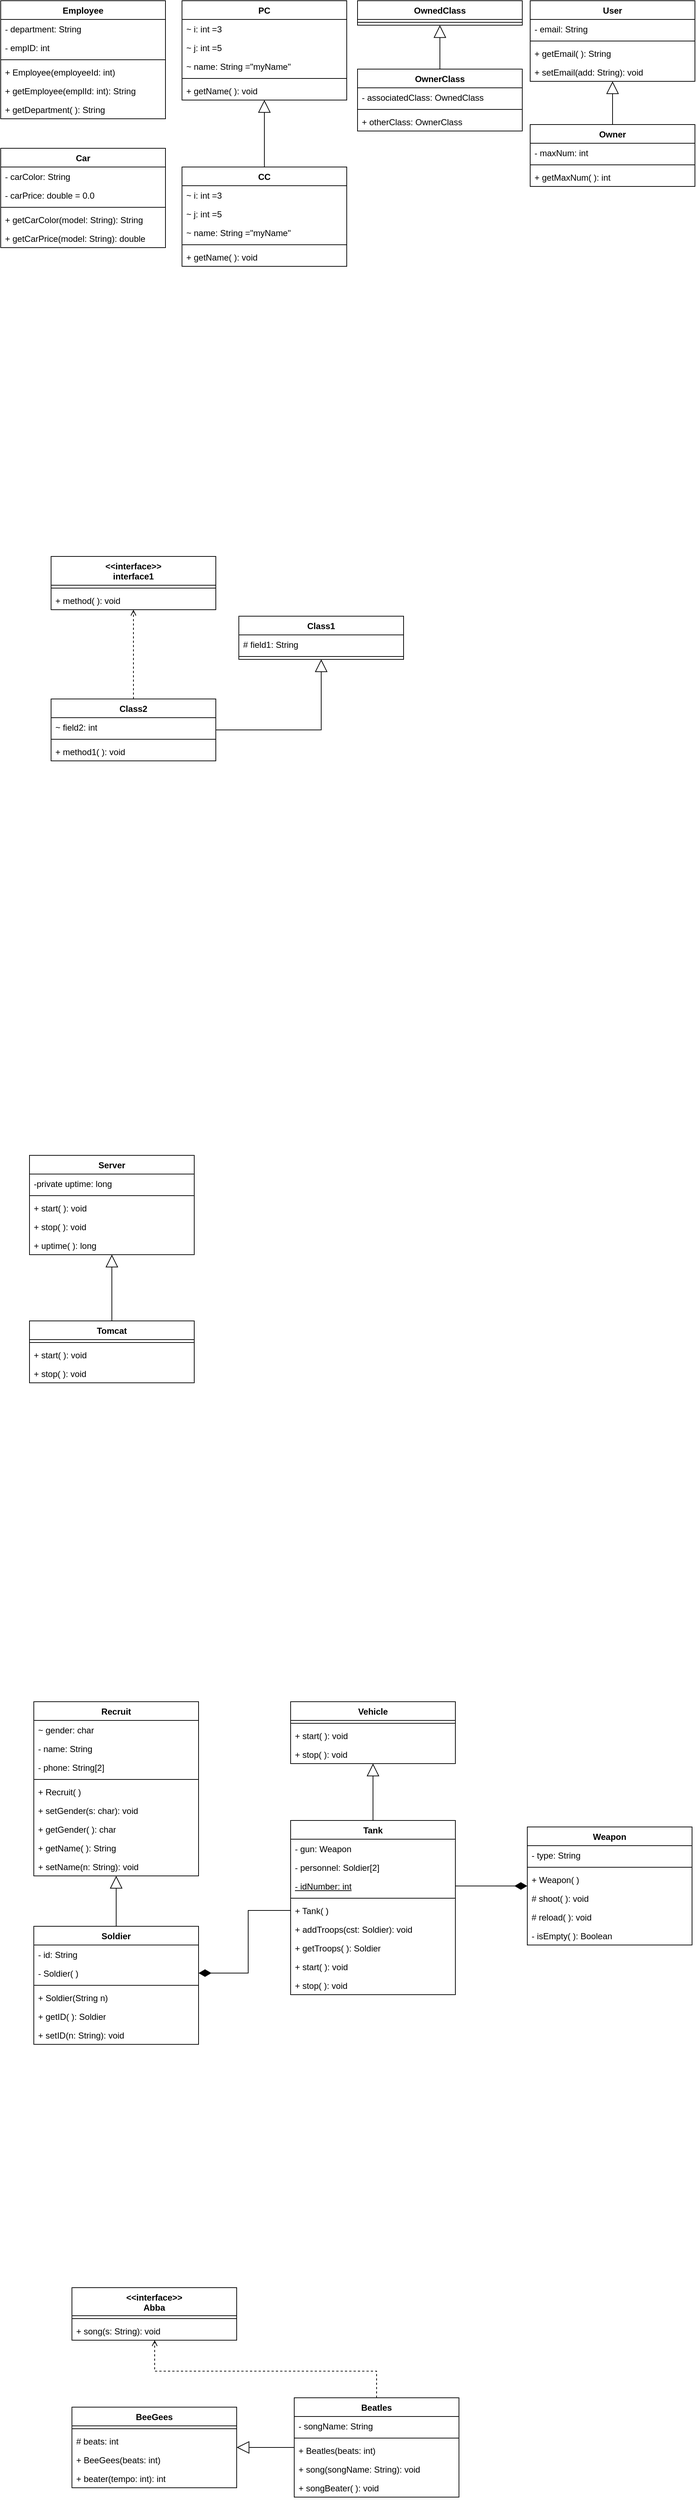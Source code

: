 <mxfile version="26.0.6">
  <diagram name="Page-1" id="Vqd0jZAL3CCid9w5uyrD">
    <mxGraphModel dx="1502" dy="557" grid="0" gridSize="10" guides="1" tooltips="1" connect="1" arrows="1" fold="1" page="1" pageScale="1" pageWidth="1169" pageHeight="827" math="0" shadow="0">
      <root>
        <mxCell id="0" />
        <mxCell id="1" parent="0" />
        <mxCell id="2Bdbf0oeXUwK7qes-A6N-1" value="Employee" style="swimlane;fontStyle=1;align=center;verticalAlign=top;childLayout=stackLayout;horizontal=1;startSize=26;horizontalStack=0;resizeParent=1;resizeParentMax=0;resizeLast=0;collapsible=1;marginBottom=0;whiteSpace=wrap;html=1;" vertex="1" parent="1">
          <mxGeometry x="34" y="172" width="229" height="164" as="geometry" />
        </mxCell>
        <mxCell id="2Bdbf0oeXUwK7qes-A6N-2" value="- department: String" style="text;strokeColor=none;fillColor=none;align=left;verticalAlign=top;spacingLeft=4;spacingRight=4;overflow=hidden;rotatable=0;points=[[0,0.5],[1,0.5]];portConstraint=eastwest;whiteSpace=wrap;html=1;" vertex="1" parent="2Bdbf0oeXUwK7qes-A6N-1">
          <mxGeometry y="26" width="229" height="26" as="geometry" />
        </mxCell>
        <mxCell id="2Bdbf0oeXUwK7qes-A6N-5" value="- empID: int" style="text;strokeColor=none;fillColor=none;align=left;verticalAlign=top;spacingLeft=4;spacingRight=4;overflow=hidden;rotatable=0;points=[[0,0.5],[1,0.5]];portConstraint=eastwest;whiteSpace=wrap;html=1;" vertex="1" parent="2Bdbf0oeXUwK7qes-A6N-1">
          <mxGeometry y="52" width="229" height="26" as="geometry" />
        </mxCell>
        <mxCell id="2Bdbf0oeXUwK7qes-A6N-3" value="" style="line;strokeWidth=1;fillColor=none;align=left;verticalAlign=middle;spacingTop=-1;spacingLeft=3;spacingRight=3;rotatable=0;labelPosition=right;points=[];portConstraint=eastwest;strokeColor=inherit;" vertex="1" parent="2Bdbf0oeXUwK7qes-A6N-1">
          <mxGeometry y="78" width="229" height="8" as="geometry" />
        </mxCell>
        <mxCell id="2Bdbf0oeXUwK7qes-A6N-4" value="+ Employee(employeeId: int)" style="text;strokeColor=none;fillColor=none;align=left;verticalAlign=top;spacingLeft=4;spacingRight=4;overflow=hidden;rotatable=0;points=[[0,0.5],[1,0.5]];portConstraint=eastwest;whiteSpace=wrap;html=1;" vertex="1" parent="2Bdbf0oeXUwK7qes-A6N-1">
          <mxGeometry y="86" width="229" height="26" as="geometry" />
        </mxCell>
        <mxCell id="2Bdbf0oeXUwK7qes-A6N-6" value="+ getEmployee(emplId: int): String" style="text;strokeColor=none;fillColor=none;align=left;verticalAlign=top;spacingLeft=4;spacingRight=4;overflow=hidden;rotatable=0;points=[[0,0.5],[1,0.5]];portConstraint=eastwest;whiteSpace=wrap;html=1;" vertex="1" parent="2Bdbf0oeXUwK7qes-A6N-1">
          <mxGeometry y="112" width="229" height="26" as="geometry" />
        </mxCell>
        <mxCell id="2Bdbf0oeXUwK7qes-A6N-7" value="+ getDepartment( ): String" style="text;strokeColor=none;fillColor=none;align=left;verticalAlign=top;spacingLeft=4;spacingRight=4;overflow=hidden;rotatable=0;points=[[0,0.5],[1,0.5]];portConstraint=eastwest;whiteSpace=wrap;html=1;" vertex="1" parent="2Bdbf0oeXUwK7qes-A6N-1">
          <mxGeometry y="138" width="229" height="26" as="geometry" />
        </mxCell>
        <mxCell id="2Bdbf0oeXUwK7qes-A6N-8" value="Car" style="swimlane;fontStyle=1;align=center;verticalAlign=top;childLayout=stackLayout;horizontal=1;startSize=26;horizontalStack=0;resizeParent=1;resizeParentMax=0;resizeLast=0;collapsible=1;marginBottom=0;whiteSpace=wrap;html=1;" vertex="1" parent="1">
          <mxGeometry x="34" y="377" width="229" height="138" as="geometry" />
        </mxCell>
        <mxCell id="2Bdbf0oeXUwK7qes-A6N-9" value="- carColor: String" style="text;strokeColor=none;fillColor=none;align=left;verticalAlign=top;spacingLeft=4;spacingRight=4;overflow=hidden;rotatable=0;points=[[0,0.5],[1,0.5]];portConstraint=eastwest;whiteSpace=wrap;html=1;" vertex="1" parent="2Bdbf0oeXUwK7qes-A6N-8">
          <mxGeometry y="26" width="229" height="26" as="geometry" />
        </mxCell>
        <mxCell id="2Bdbf0oeXUwK7qes-A6N-10" value="- carPrice: double = 0.0" style="text;strokeColor=none;fillColor=none;align=left;verticalAlign=top;spacingLeft=4;spacingRight=4;overflow=hidden;rotatable=0;points=[[0,0.5],[1,0.5]];portConstraint=eastwest;whiteSpace=wrap;html=1;" vertex="1" parent="2Bdbf0oeXUwK7qes-A6N-8">
          <mxGeometry y="52" width="229" height="26" as="geometry" />
        </mxCell>
        <mxCell id="2Bdbf0oeXUwK7qes-A6N-11" value="" style="line;strokeWidth=1;fillColor=none;align=left;verticalAlign=middle;spacingTop=-1;spacingLeft=3;spacingRight=3;rotatable=0;labelPosition=right;points=[];portConstraint=eastwest;strokeColor=inherit;" vertex="1" parent="2Bdbf0oeXUwK7qes-A6N-8">
          <mxGeometry y="78" width="229" height="8" as="geometry" />
        </mxCell>
        <mxCell id="2Bdbf0oeXUwK7qes-A6N-12" value="+ getCarColor(model: String): String" style="text;strokeColor=none;fillColor=none;align=left;verticalAlign=top;spacingLeft=4;spacingRight=4;overflow=hidden;rotatable=0;points=[[0,0.5],[1,0.5]];portConstraint=eastwest;whiteSpace=wrap;html=1;" vertex="1" parent="2Bdbf0oeXUwK7qes-A6N-8">
          <mxGeometry y="86" width="229" height="26" as="geometry" />
        </mxCell>
        <mxCell id="2Bdbf0oeXUwK7qes-A6N-13" value="+ getCarPrice(model: String): double" style="text;strokeColor=none;fillColor=none;align=left;verticalAlign=top;spacingLeft=4;spacingRight=4;overflow=hidden;rotatable=0;points=[[0,0.5],[1,0.5]];portConstraint=eastwest;whiteSpace=wrap;html=1;" vertex="1" parent="2Bdbf0oeXUwK7qes-A6N-8">
          <mxGeometry y="112" width="229" height="26" as="geometry" />
        </mxCell>
        <mxCell id="2Bdbf0oeXUwK7qes-A6N-15" value="PC" style="swimlane;fontStyle=1;align=center;verticalAlign=top;childLayout=stackLayout;horizontal=1;startSize=26;horizontalStack=0;resizeParent=1;resizeParentMax=0;resizeLast=0;collapsible=1;marginBottom=0;whiteSpace=wrap;html=1;" vertex="1" parent="1">
          <mxGeometry x="286" y="172" width="229" height="138" as="geometry" />
        </mxCell>
        <mxCell id="2Bdbf0oeXUwK7qes-A6N-16" value="~ i: int =3" style="text;strokeColor=none;fillColor=none;align=left;verticalAlign=top;spacingLeft=4;spacingRight=4;overflow=hidden;rotatable=0;points=[[0,0.5],[1,0.5]];portConstraint=eastwest;whiteSpace=wrap;html=1;" vertex="1" parent="2Bdbf0oeXUwK7qes-A6N-15">
          <mxGeometry y="26" width="229" height="26" as="geometry" />
        </mxCell>
        <mxCell id="2Bdbf0oeXUwK7qes-A6N-17" value="~ j: int =5" style="text;strokeColor=none;fillColor=none;align=left;verticalAlign=top;spacingLeft=4;spacingRight=4;overflow=hidden;rotatable=0;points=[[0,0.5],[1,0.5]];portConstraint=eastwest;whiteSpace=wrap;html=1;" vertex="1" parent="2Bdbf0oeXUwK7qes-A6N-15">
          <mxGeometry y="52" width="229" height="26" as="geometry" />
        </mxCell>
        <mxCell id="2Bdbf0oeXUwK7qes-A6N-21" value="~ name: String =&quot;myName&quot;" style="text;strokeColor=none;fillColor=none;align=left;verticalAlign=top;spacingLeft=4;spacingRight=4;overflow=hidden;rotatable=0;points=[[0,0.5],[1,0.5]];portConstraint=eastwest;whiteSpace=wrap;html=1;" vertex="1" parent="2Bdbf0oeXUwK7qes-A6N-15">
          <mxGeometry y="78" width="229" height="26" as="geometry" />
        </mxCell>
        <mxCell id="2Bdbf0oeXUwK7qes-A6N-18" value="" style="line;strokeWidth=1;fillColor=none;align=left;verticalAlign=middle;spacingTop=-1;spacingLeft=3;spacingRight=3;rotatable=0;labelPosition=right;points=[];portConstraint=eastwest;strokeColor=inherit;" vertex="1" parent="2Bdbf0oeXUwK7qes-A6N-15">
          <mxGeometry y="104" width="229" height="8" as="geometry" />
        </mxCell>
        <mxCell id="2Bdbf0oeXUwK7qes-A6N-19" value="+ getName( ): void" style="text;strokeColor=none;fillColor=none;align=left;verticalAlign=top;spacingLeft=4;spacingRight=4;overflow=hidden;rotatable=0;points=[[0,0.5],[1,0.5]];portConstraint=eastwest;whiteSpace=wrap;html=1;" vertex="1" parent="2Bdbf0oeXUwK7qes-A6N-15">
          <mxGeometry y="112" width="229" height="26" as="geometry" />
        </mxCell>
        <mxCell id="2Bdbf0oeXUwK7qes-A6N-28" style="edgeStyle=orthogonalEdgeStyle;rounded=0;orthogonalLoop=1;jettySize=auto;html=1;endArrow=block;endFill=0;endSize=15;" edge="1" parent="1" source="2Bdbf0oeXUwK7qes-A6N-22" target="2Bdbf0oeXUwK7qes-A6N-15">
          <mxGeometry relative="1" as="geometry" />
        </mxCell>
        <mxCell id="2Bdbf0oeXUwK7qes-A6N-22" value="CC" style="swimlane;fontStyle=1;align=center;verticalAlign=top;childLayout=stackLayout;horizontal=1;startSize=26;horizontalStack=0;resizeParent=1;resizeParentMax=0;resizeLast=0;collapsible=1;marginBottom=0;whiteSpace=wrap;html=1;" vertex="1" parent="1">
          <mxGeometry x="286" y="403" width="229" height="138" as="geometry" />
        </mxCell>
        <mxCell id="2Bdbf0oeXUwK7qes-A6N-23" value="~ i: int =3" style="text;strokeColor=none;fillColor=none;align=left;verticalAlign=top;spacingLeft=4;spacingRight=4;overflow=hidden;rotatable=0;points=[[0,0.5],[1,0.5]];portConstraint=eastwest;whiteSpace=wrap;html=1;" vertex="1" parent="2Bdbf0oeXUwK7qes-A6N-22">
          <mxGeometry y="26" width="229" height="26" as="geometry" />
        </mxCell>
        <mxCell id="2Bdbf0oeXUwK7qes-A6N-24" value="~ j: int =5" style="text;strokeColor=none;fillColor=none;align=left;verticalAlign=top;spacingLeft=4;spacingRight=4;overflow=hidden;rotatable=0;points=[[0,0.5],[1,0.5]];portConstraint=eastwest;whiteSpace=wrap;html=1;" vertex="1" parent="2Bdbf0oeXUwK7qes-A6N-22">
          <mxGeometry y="52" width="229" height="26" as="geometry" />
        </mxCell>
        <mxCell id="2Bdbf0oeXUwK7qes-A6N-25" value="~ name: String =&quot;myName&quot;" style="text;strokeColor=none;fillColor=none;align=left;verticalAlign=top;spacingLeft=4;spacingRight=4;overflow=hidden;rotatable=0;points=[[0,0.5],[1,0.5]];portConstraint=eastwest;whiteSpace=wrap;html=1;" vertex="1" parent="2Bdbf0oeXUwK7qes-A6N-22">
          <mxGeometry y="78" width="229" height="26" as="geometry" />
        </mxCell>
        <mxCell id="2Bdbf0oeXUwK7qes-A6N-26" value="" style="line;strokeWidth=1;fillColor=none;align=left;verticalAlign=middle;spacingTop=-1;spacingLeft=3;spacingRight=3;rotatable=0;labelPosition=right;points=[];portConstraint=eastwest;strokeColor=inherit;" vertex="1" parent="2Bdbf0oeXUwK7qes-A6N-22">
          <mxGeometry y="104" width="229" height="8" as="geometry" />
        </mxCell>
        <mxCell id="2Bdbf0oeXUwK7qes-A6N-27" value="+ getName( ): void" style="text;strokeColor=none;fillColor=none;align=left;verticalAlign=top;spacingLeft=4;spacingRight=4;overflow=hidden;rotatable=0;points=[[0,0.5],[1,0.5]];portConstraint=eastwest;whiteSpace=wrap;html=1;" vertex="1" parent="2Bdbf0oeXUwK7qes-A6N-22">
          <mxGeometry y="112" width="229" height="26" as="geometry" />
        </mxCell>
        <mxCell id="2Bdbf0oeXUwK7qes-A6N-39" style="edgeStyle=orthogonalEdgeStyle;rounded=0;orthogonalLoop=1;jettySize=auto;html=1;startSize=6;endSize=15;endArrow=block;endFill=0;" edge="1" parent="1" source="2Bdbf0oeXUwK7qes-A6N-29" target="2Bdbf0oeXUwK7qes-A6N-35">
          <mxGeometry relative="1" as="geometry" />
        </mxCell>
        <mxCell id="2Bdbf0oeXUwK7qes-A6N-29" value="OwnerClass" style="swimlane;fontStyle=1;align=center;verticalAlign=top;childLayout=stackLayout;horizontal=1;startSize=26;horizontalStack=0;resizeParent=1;resizeParentMax=0;resizeLast=0;collapsible=1;marginBottom=0;whiteSpace=wrap;html=1;" vertex="1" parent="1">
          <mxGeometry x="530" y="267" width="229" height="86" as="geometry" />
        </mxCell>
        <mxCell id="2Bdbf0oeXUwK7qes-A6N-30" value="- associatedClass: OwnedClass" style="text;strokeColor=none;fillColor=none;align=left;verticalAlign=top;spacingLeft=4;spacingRight=4;overflow=hidden;rotatable=0;points=[[0,0.5],[1,0.5]];portConstraint=eastwest;whiteSpace=wrap;html=1;" vertex="1" parent="2Bdbf0oeXUwK7qes-A6N-29">
          <mxGeometry y="26" width="229" height="26" as="geometry" />
        </mxCell>
        <mxCell id="2Bdbf0oeXUwK7qes-A6N-33" value="" style="line;strokeWidth=1;fillColor=none;align=left;verticalAlign=middle;spacingTop=-1;spacingLeft=3;spacingRight=3;rotatable=0;labelPosition=right;points=[];portConstraint=eastwest;strokeColor=inherit;" vertex="1" parent="2Bdbf0oeXUwK7qes-A6N-29">
          <mxGeometry y="52" width="229" height="8" as="geometry" />
        </mxCell>
        <mxCell id="2Bdbf0oeXUwK7qes-A6N-34" value="+ otherClass: OwnerClass" style="text;strokeColor=none;fillColor=none;align=left;verticalAlign=top;spacingLeft=4;spacingRight=4;overflow=hidden;rotatable=0;points=[[0,0.5],[1,0.5]];portConstraint=eastwest;whiteSpace=wrap;html=1;" vertex="1" parent="2Bdbf0oeXUwK7qes-A6N-29">
          <mxGeometry y="60" width="229" height="26" as="geometry" />
        </mxCell>
        <mxCell id="2Bdbf0oeXUwK7qes-A6N-35" value="OwnedClass" style="swimlane;fontStyle=1;align=center;verticalAlign=top;childLayout=stackLayout;horizontal=1;startSize=26;horizontalStack=0;resizeParent=1;resizeParentMax=0;resizeLast=0;collapsible=1;marginBottom=0;whiteSpace=wrap;html=1;" vertex="1" parent="1">
          <mxGeometry x="530" y="172" width="229" height="34" as="geometry" />
        </mxCell>
        <mxCell id="2Bdbf0oeXUwK7qes-A6N-37" value="" style="line;strokeWidth=1;fillColor=none;align=left;verticalAlign=middle;spacingTop=-1;spacingLeft=3;spacingRight=3;rotatable=0;labelPosition=right;points=[];portConstraint=eastwest;strokeColor=inherit;" vertex="1" parent="2Bdbf0oeXUwK7qes-A6N-35">
          <mxGeometry y="26" width="229" height="8" as="geometry" />
        </mxCell>
        <mxCell id="2Bdbf0oeXUwK7qes-A6N-40" value="User" style="swimlane;fontStyle=1;align=center;verticalAlign=top;childLayout=stackLayout;horizontal=1;startSize=26;horizontalStack=0;resizeParent=1;resizeParentMax=0;resizeLast=0;collapsible=1;marginBottom=0;whiteSpace=wrap;html=1;" vertex="1" parent="1">
          <mxGeometry x="770" y="172" width="229" height="112" as="geometry" />
        </mxCell>
        <mxCell id="2Bdbf0oeXUwK7qes-A6N-41" value="- email: String" style="text;strokeColor=none;fillColor=none;align=left;verticalAlign=top;spacingLeft=4;spacingRight=4;overflow=hidden;rotatable=0;points=[[0,0.5],[1,0.5]];portConstraint=eastwest;whiteSpace=wrap;html=1;" vertex="1" parent="2Bdbf0oeXUwK7qes-A6N-40">
          <mxGeometry y="26" width="229" height="26" as="geometry" />
        </mxCell>
        <mxCell id="2Bdbf0oeXUwK7qes-A6N-44" value="" style="line;strokeWidth=1;fillColor=none;align=left;verticalAlign=middle;spacingTop=-1;spacingLeft=3;spacingRight=3;rotatable=0;labelPosition=right;points=[];portConstraint=eastwest;strokeColor=inherit;" vertex="1" parent="2Bdbf0oeXUwK7qes-A6N-40">
          <mxGeometry y="52" width="229" height="8" as="geometry" />
        </mxCell>
        <mxCell id="2Bdbf0oeXUwK7qes-A6N-45" value="+ getEmail( ): String" style="text;strokeColor=none;fillColor=none;align=left;verticalAlign=top;spacingLeft=4;spacingRight=4;overflow=hidden;rotatable=0;points=[[0,0.5],[1,0.5]];portConstraint=eastwest;whiteSpace=wrap;html=1;" vertex="1" parent="2Bdbf0oeXUwK7qes-A6N-40">
          <mxGeometry y="60" width="229" height="26" as="geometry" />
        </mxCell>
        <mxCell id="2Bdbf0oeXUwK7qes-A6N-46" value="+ setEmail(add: String): void" style="text;strokeColor=none;fillColor=none;align=left;verticalAlign=top;spacingLeft=4;spacingRight=4;overflow=hidden;rotatable=0;points=[[0,0.5],[1,0.5]];portConstraint=eastwest;whiteSpace=wrap;html=1;" vertex="1" parent="2Bdbf0oeXUwK7qes-A6N-40">
          <mxGeometry y="86" width="229" height="26" as="geometry" />
        </mxCell>
        <mxCell id="2Bdbf0oeXUwK7qes-A6N-52" style="edgeStyle=orthogonalEdgeStyle;rounded=0;orthogonalLoop=1;jettySize=auto;html=1;endSize=15;endArrow=block;endFill=0;" edge="1" parent="1" source="2Bdbf0oeXUwK7qes-A6N-47" target="2Bdbf0oeXUwK7qes-A6N-40">
          <mxGeometry relative="1" as="geometry" />
        </mxCell>
        <mxCell id="2Bdbf0oeXUwK7qes-A6N-47" value="Owner" style="swimlane;fontStyle=1;align=center;verticalAlign=top;childLayout=stackLayout;horizontal=1;startSize=26;horizontalStack=0;resizeParent=1;resizeParentMax=0;resizeLast=0;collapsible=1;marginBottom=0;whiteSpace=wrap;html=1;" vertex="1" parent="1">
          <mxGeometry x="770" y="344" width="229" height="86" as="geometry" />
        </mxCell>
        <mxCell id="2Bdbf0oeXUwK7qes-A6N-48" value="- maxNum: int" style="text;strokeColor=none;fillColor=none;align=left;verticalAlign=top;spacingLeft=4;spacingRight=4;overflow=hidden;rotatable=0;points=[[0,0.5],[1,0.5]];portConstraint=eastwest;whiteSpace=wrap;html=1;" vertex="1" parent="2Bdbf0oeXUwK7qes-A6N-47">
          <mxGeometry y="26" width="229" height="26" as="geometry" />
        </mxCell>
        <mxCell id="2Bdbf0oeXUwK7qes-A6N-49" value="" style="line;strokeWidth=1;fillColor=none;align=left;verticalAlign=middle;spacingTop=-1;spacingLeft=3;spacingRight=3;rotatable=0;labelPosition=right;points=[];portConstraint=eastwest;strokeColor=inherit;" vertex="1" parent="2Bdbf0oeXUwK7qes-A6N-47">
          <mxGeometry y="52" width="229" height="8" as="geometry" />
        </mxCell>
        <mxCell id="2Bdbf0oeXUwK7qes-A6N-51" value="+ getMaxNum( ): int" style="text;strokeColor=none;fillColor=none;align=left;verticalAlign=top;spacingLeft=4;spacingRight=4;overflow=hidden;rotatable=0;points=[[0,0.5],[1,0.5]];portConstraint=eastwest;whiteSpace=wrap;html=1;" vertex="1" parent="2Bdbf0oeXUwK7qes-A6N-47">
          <mxGeometry y="60" width="229" height="26" as="geometry" />
        </mxCell>
        <mxCell id="2Bdbf0oeXUwK7qes-A6N-53" value="&amp;lt;&amp;lt;interface&amp;gt;&amp;gt;&lt;br&gt;interface1" style="swimlane;fontStyle=1;align=center;verticalAlign=top;childLayout=stackLayout;horizontal=1;startSize=40;horizontalStack=0;resizeParent=1;resizeParentMax=0;resizeLast=0;collapsible=1;marginBottom=0;whiteSpace=wrap;html=1;" vertex="1" parent="1">
          <mxGeometry x="104" y="944" width="229" height="74" as="geometry" />
        </mxCell>
        <mxCell id="2Bdbf0oeXUwK7qes-A6N-57" value="" style="line;strokeWidth=1;fillColor=none;align=left;verticalAlign=middle;spacingTop=-1;spacingLeft=3;spacingRight=3;rotatable=0;labelPosition=right;points=[];portConstraint=eastwest;strokeColor=inherit;" vertex="1" parent="2Bdbf0oeXUwK7qes-A6N-53">
          <mxGeometry y="40" width="229" height="8" as="geometry" />
        </mxCell>
        <mxCell id="2Bdbf0oeXUwK7qes-A6N-58" value="+ method( ): void" style="text;strokeColor=none;fillColor=none;align=left;verticalAlign=top;spacingLeft=4;spacingRight=4;overflow=hidden;rotatable=0;points=[[0,0.5],[1,0.5]];portConstraint=eastwest;whiteSpace=wrap;html=1;" vertex="1" parent="2Bdbf0oeXUwK7qes-A6N-53">
          <mxGeometry y="48" width="229" height="26" as="geometry" />
        </mxCell>
        <mxCell id="2Bdbf0oeXUwK7qes-A6N-62" value="Class1" style="swimlane;fontStyle=1;align=center;verticalAlign=top;childLayout=stackLayout;horizontal=1;startSize=26;horizontalStack=0;resizeParent=1;resizeParentMax=0;resizeLast=0;collapsible=1;marginBottom=0;whiteSpace=wrap;html=1;" vertex="1" parent="1">
          <mxGeometry x="365" y="1027" width="229" height="60" as="geometry" />
        </mxCell>
        <mxCell id="2Bdbf0oeXUwK7qes-A6N-63" value="# field1: String" style="text;strokeColor=none;fillColor=none;align=left;verticalAlign=top;spacingLeft=4;spacingRight=4;overflow=hidden;rotatable=0;points=[[0,0.5],[1,0.5]];portConstraint=eastwest;whiteSpace=wrap;html=1;" vertex="1" parent="2Bdbf0oeXUwK7qes-A6N-62">
          <mxGeometry y="26" width="229" height="26" as="geometry" />
        </mxCell>
        <mxCell id="2Bdbf0oeXUwK7qes-A6N-66" value="" style="line;strokeWidth=1;fillColor=none;align=left;verticalAlign=middle;spacingTop=-1;spacingLeft=3;spacingRight=3;rotatable=0;labelPosition=right;points=[];portConstraint=eastwest;strokeColor=inherit;" vertex="1" parent="2Bdbf0oeXUwK7qes-A6N-62">
          <mxGeometry y="52" width="229" height="8" as="geometry" />
        </mxCell>
        <mxCell id="2Bdbf0oeXUwK7qes-A6N-73" style="edgeStyle=orthogonalEdgeStyle;rounded=0;orthogonalLoop=1;jettySize=auto;html=1;endArrow=open;endFill=0;dashed=1;" edge="1" parent="1" source="2Bdbf0oeXUwK7qes-A6N-68" target="2Bdbf0oeXUwK7qes-A6N-53">
          <mxGeometry relative="1" as="geometry" />
        </mxCell>
        <mxCell id="2Bdbf0oeXUwK7qes-A6N-74" style="edgeStyle=orthogonalEdgeStyle;rounded=0;orthogonalLoop=1;jettySize=auto;html=1;endArrow=block;endFill=0;endSize=15;" edge="1" parent="1" source="2Bdbf0oeXUwK7qes-A6N-68" target="2Bdbf0oeXUwK7qes-A6N-62">
          <mxGeometry relative="1" as="geometry" />
        </mxCell>
        <mxCell id="2Bdbf0oeXUwK7qes-A6N-68" value="Class2" style="swimlane;fontStyle=1;align=center;verticalAlign=top;childLayout=stackLayout;horizontal=1;startSize=26;horizontalStack=0;resizeParent=1;resizeParentMax=0;resizeLast=0;collapsible=1;marginBottom=0;whiteSpace=wrap;html=1;" vertex="1" parent="1">
          <mxGeometry x="104" y="1142" width="229" height="86" as="geometry" />
        </mxCell>
        <mxCell id="2Bdbf0oeXUwK7qes-A6N-69" value="~ field2: int" style="text;strokeColor=none;fillColor=none;align=left;verticalAlign=top;spacingLeft=4;spacingRight=4;overflow=hidden;rotatable=0;points=[[0,0.5],[1,0.5]];portConstraint=eastwest;whiteSpace=wrap;html=1;" vertex="1" parent="2Bdbf0oeXUwK7qes-A6N-68">
          <mxGeometry y="26" width="229" height="26" as="geometry" />
        </mxCell>
        <mxCell id="2Bdbf0oeXUwK7qes-A6N-70" value="" style="line;strokeWidth=1;fillColor=none;align=left;verticalAlign=middle;spacingTop=-1;spacingLeft=3;spacingRight=3;rotatable=0;labelPosition=right;points=[];portConstraint=eastwest;strokeColor=inherit;" vertex="1" parent="2Bdbf0oeXUwK7qes-A6N-68">
          <mxGeometry y="52" width="229" height="8" as="geometry" />
        </mxCell>
        <mxCell id="2Bdbf0oeXUwK7qes-A6N-71" value="+ method1( ): void" style="text;strokeColor=none;fillColor=none;align=left;verticalAlign=top;spacingLeft=4;spacingRight=4;overflow=hidden;rotatable=0;points=[[0,0.5],[1,0.5]];portConstraint=eastwest;whiteSpace=wrap;html=1;" vertex="1" parent="2Bdbf0oeXUwK7qes-A6N-68">
          <mxGeometry y="60" width="229" height="26" as="geometry" />
        </mxCell>
        <mxCell id="2Bdbf0oeXUwK7qes-A6N-75" value="Server" style="swimlane;fontStyle=1;align=center;verticalAlign=top;childLayout=stackLayout;horizontal=1;startSize=26;horizontalStack=0;resizeParent=1;resizeParentMax=0;resizeLast=0;collapsible=1;marginBottom=0;whiteSpace=wrap;html=1;" vertex="1" parent="1">
          <mxGeometry x="74" y="1776" width="229" height="138" as="geometry" />
        </mxCell>
        <mxCell id="2Bdbf0oeXUwK7qes-A6N-76" value="-private uptime: long" style="text;strokeColor=none;fillColor=none;align=left;verticalAlign=top;spacingLeft=4;spacingRight=4;overflow=hidden;rotatable=0;points=[[0,0.5],[1,0.5]];portConstraint=eastwest;whiteSpace=wrap;html=1;" vertex="1" parent="2Bdbf0oeXUwK7qes-A6N-75">
          <mxGeometry y="26" width="229" height="26" as="geometry" />
        </mxCell>
        <mxCell id="2Bdbf0oeXUwK7qes-A6N-77" value="" style="line;strokeWidth=1;fillColor=none;align=left;verticalAlign=middle;spacingTop=-1;spacingLeft=3;spacingRight=3;rotatable=0;labelPosition=right;points=[];portConstraint=eastwest;strokeColor=inherit;" vertex="1" parent="2Bdbf0oeXUwK7qes-A6N-75">
          <mxGeometry y="52" width="229" height="8" as="geometry" />
        </mxCell>
        <mxCell id="2Bdbf0oeXUwK7qes-A6N-78" value="+ start( ): void" style="text;strokeColor=none;fillColor=none;align=left;verticalAlign=top;spacingLeft=4;spacingRight=4;overflow=hidden;rotatable=0;points=[[0,0.5],[1,0.5]];portConstraint=eastwest;whiteSpace=wrap;html=1;" vertex="1" parent="2Bdbf0oeXUwK7qes-A6N-75">
          <mxGeometry y="60" width="229" height="26" as="geometry" />
        </mxCell>
        <mxCell id="2Bdbf0oeXUwK7qes-A6N-79" value="+ stop( ): void" style="text;strokeColor=none;fillColor=none;align=left;verticalAlign=top;spacingLeft=4;spacingRight=4;overflow=hidden;rotatable=0;points=[[0,0.5],[1,0.5]];portConstraint=eastwest;whiteSpace=wrap;html=1;" vertex="1" parent="2Bdbf0oeXUwK7qes-A6N-75">
          <mxGeometry y="86" width="229" height="26" as="geometry" />
        </mxCell>
        <mxCell id="2Bdbf0oeXUwK7qes-A6N-80" value="+ uptime( ): long" style="text;strokeColor=none;fillColor=none;align=left;verticalAlign=top;spacingLeft=4;spacingRight=4;overflow=hidden;rotatable=0;points=[[0,0.5],[1,0.5]];portConstraint=eastwest;whiteSpace=wrap;html=1;" vertex="1" parent="2Bdbf0oeXUwK7qes-A6N-75">
          <mxGeometry y="112" width="229" height="26" as="geometry" />
        </mxCell>
        <mxCell id="2Bdbf0oeXUwK7qes-A6N-87" style="edgeStyle=orthogonalEdgeStyle;rounded=0;orthogonalLoop=1;jettySize=auto;html=1;endArrow=block;endFill=0;endSize=15;" edge="1" parent="1" source="2Bdbf0oeXUwK7qes-A6N-81" target="2Bdbf0oeXUwK7qes-A6N-75">
          <mxGeometry relative="1" as="geometry" />
        </mxCell>
        <mxCell id="2Bdbf0oeXUwK7qes-A6N-81" value="Tomcat" style="swimlane;fontStyle=1;align=center;verticalAlign=top;childLayout=stackLayout;horizontal=1;startSize=26;horizontalStack=0;resizeParent=1;resizeParentMax=0;resizeLast=0;collapsible=1;marginBottom=0;whiteSpace=wrap;html=1;" vertex="1" parent="1">
          <mxGeometry x="74" y="2006" width="229" height="86" as="geometry" />
        </mxCell>
        <mxCell id="2Bdbf0oeXUwK7qes-A6N-83" value="" style="line;strokeWidth=1;fillColor=none;align=left;verticalAlign=middle;spacingTop=-1;spacingLeft=3;spacingRight=3;rotatable=0;labelPosition=right;points=[];portConstraint=eastwest;strokeColor=inherit;" vertex="1" parent="2Bdbf0oeXUwK7qes-A6N-81">
          <mxGeometry y="26" width="229" height="8" as="geometry" />
        </mxCell>
        <mxCell id="2Bdbf0oeXUwK7qes-A6N-84" value="+ start( ): void" style="text;strokeColor=none;fillColor=none;align=left;verticalAlign=top;spacingLeft=4;spacingRight=4;overflow=hidden;rotatable=0;points=[[0,0.5],[1,0.5]];portConstraint=eastwest;whiteSpace=wrap;html=1;" vertex="1" parent="2Bdbf0oeXUwK7qes-A6N-81">
          <mxGeometry y="34" width="229" height="26" as="geometry" />
        </mxCell>
        <mxCell id="2Bdbf0oeXUwK7qes-A6N-85" value="+ stop( ): void" style="text;strokeColor=none;fillColor=none;align=left;verticalAlign=top;spacingLeft=4;spacingRight=4;overflow=hidden;rotatable=0;points=[[0,0.5],[1,0.5]];portConstraint=eastwest;whiteSpace=wrap;html=1;" vertex="1" parent="2Bdbf0oeXUwK7qes-A6N-81">
          <mxGeometry y="60" width="229" height="26" as="geometry" />
        </mxCell>
        <mxCell id="2Bdbf0oeXUwK7qes-A6N-88" value="Recruit" style="swimlane;fontStyle=1;align=center;verticalAlign=top;childLayout=stackLayout;horizontal=1;startSize=26;horizontalStack=0;resizeParent=1;resizeParentMax=0;resizeLast=0;collapsible=1;marginBottom=0;whiteSpace=wrap;html=1;" vertex="1" parent="1">
          <mxGeometry x="80" y="2535" width="229" height="242" as="geometry" />
        </mxCell>
        <mxCell id="2Bdbf0oeXUwK7qes-A6N-89" value="~ gender: char" style="text;strokeColor=none;fillColor=none;align=left;verticalAlign=top;spacingLeft=4;spacingRight=4;overflow=hidden;rotatable=0;points=[[0,0.5],[1,0.5]];portConstraint=eastwest;whiteSpace=wrap;html=1;" vertex="1" parent="2Bdbf0oeXUwK7qes-A6N-88">
          <mxGeometry y="26" width="229" height="26" as="geometry" />
        </mxCell>
        <mxCell id="2Bdbf0oeXUwK7qes-A6N-99" value="- name: String" style="text;strokeColor=none;fillColor=none;align=left;verticalAlign=top;spacingLeft=4;spacingRight=4;overflow=hidden;rotatable=0;points=[[0,0.5],[1,0.5]];portConstraint=eastwest;whiteSpace=wrap;html=1;" vertex="1" parent="2Bdbf0oeXUwK7qes-A6N-88">
          <mxGeometry y="52" width="229" height="26" as="geometry" />
        </mxCell>
        <mxCell id="2Bdbf0oeXUwK7qes-A6N-100" value="- phone: String[2]" style="text;strokeColor=none;fillColor=none;align=left;verticalAlign=top;spacingLeft=4;spacingRight=4;overflow=hidden;rotatable=0;points=[[0,0.5],[1,0.5]];portConstraint=eastwest;whiteSpace=wrap;html=1;" vertex="1" parent="2Bdbf0oeXUwK7qes-A6N-88">
          <mxGeometry y="78" width="229" height="26" as="geometry" />
        </mxCell>
        <mxCell id="2Bdbf0oeXUwK7qes-A6N-90" value="" style="line;strokeWidth=1;fillColor=none;align=left;verticalAlign=middle;spacingTop=-1;spacingLeft=3;spacingRight=3;rotatable=0;labelPosition=right;points=[];portConstraint=eastwest;strokeColor=inherit;" vertex="1" parent="2Bdbf0oeXUwK7qes-A6N-88">
          <mxGeometry y="104" width="229" height="8" as="geometry" />
        </mxCell>
        <mxCell id="2Bdbf0oeXUwK7qes-A6N-91" value="+ Recruit( )" style="text;strokeColor=none;fillColor=none;align=left;verticalAlign=top;spacingLeft=4;spacingRight=4;overflow=hidden;rotatable=0;points=[[0,0.5],[1,0.5]];portConstraint=eastwest;whiteSpace=wrap;html=1;" vertex="1" parent="2Bdbf0oeXUwK7qes-A6N-88">
          <mxGeometry y="112" width="229" height="26" as="geometry" />
        </mxCell>
        <mxCell id="2Bdbf0oeXUwK7qes-A6N-92" value="+ setGender(s: char): void" style="text;strokeColor=none;fillColor=none;align=left;verticalAlign=top;spacingLeft=4;spacingRight=4;overflow=hidden;rotatable=0;points=[[0,0.5],[1,0.5]];portConstraint=eastwest;whiteSpace=wrap;html=1;" vertex="1" parent="2Bdbf0oeXUwK7qes-A6N-88">
          <mxGeometry y="138" width="229" height="26" as="geometry" />
        </mxCell>
        <mxCell id="2Bdbf0oeXUwK7qes-A6N-93" value="+ getGender( ): char" style="text;strokeColor=none;fillColor=none;align=left;verticalAlign=top;spacingLeft=4;spacingRight=4;overflow=hidden;rotatable=0;points=[[0,0.5],[1,0.5]];portConstraint=eastwest;whiteSpace=wrap;html=1;" vertex="1" parent="2Bdbf0oeXUwK7qes-A6N-88">
          <mxGeometry y="164" width="229" height="26" as="geometry" />
        </mxCell>
        <mxCell id="2Bdbf0oeXUwK7qes-A6N-101" value="+ getName( ): String" style="text;strokeColor=none;fillColor=none;align=left;verticalAlign=top;spacingLeft=4;spacingRight=4;overflow=hidden;rotatable=0;points=[[0,0.5],[1,0.5]];portConstraint=eastwest;whiteSpace=wrap;html=1;" vertex="1" parent="2Bdbf0oeXUwK7qes-A6N-88">
          <mxGeometry y="190" width="229" height="26" as="geometry" />
        </mxCell>
        <mxCell id="2Bdbf0oeXUwK7qes-A6N-102" value="+ setName(n: String): void" style="text;strokeColor=none;fillColor=none;align=left;verticalAlign=top;spacingLeft=4;spacingRight=4;overflow=hidden;rotatable=0;points=[[0,0.5],[1,0.5]];portConstraint=eastwest;whiteSpace=wrap;html=1;" vertex="1" parent="2Bdbf0oeXUwK7qes-A6N-88">
          <mxGeometry y="216" width="229" height="26" as="geometry" />
        </mxCell>
        <mxCell id="2Bdbf0oeXUwK7qes-A6N-95" value="Weapon" style="swimlane;fontStyle=1;align=center;verticalAlign=top;childLayout=stackLayout;horizontal=1;startSize=26;horizontalStack=0;resizeParent=1;resizeParentMax=0;resizeLast=0;collapsible=1;marginBottom=0;whiteSpace=wrap;html=1;" vertex="1" parent="1">
          <mxGeometry x="766" y="2709" width="229" height="164" as="geometry" />
        </mxCell>
        <mxCell id="2Bdbf0oeXUwK7qes-A6N-97" value="- type: String" style="text;strokeColor=none;fillColor=none;align=left;verticalAlign=top;spacingLeft=4;spacingRight=4;overflow=hidden;rotatable=0;points=[[0,0.5],[1,0.5]];portConstraint=eastwest;whiteSpace=wrap;html=1;" vertex="1" parent="2Bdbf0oeXUwK7qes-A6N-95">
          <mxGeometry y="26" width="229" height="26" as="geometry" />
        </mxCell>
        <mxCell id="2Bdbf0oeXUwK7qes-A6N-96" value="" style="line;strokeWidth=1;fillColor=none;align=left;verticalAlign=middle;spacingTop=-1;spacingLeft=3;spacingRight=3;rotatable=0;labelPosition=right;points=[];portConstraint=eastwest;strokeColor=inherit;" vertex="1" parent="2Bdbf0oeXUwK7qes-A6N-95">
          <mxGeometry y="52" width="229" height="8" as="geometry" />
        </mxCell>
        <mxCell id="2Bdbf0oeXUwK7qes-A6N-98" value="+ Weapon( )" style="text;strokeColor=none;fillColor=none;align=left;verticalAlign=top;spacingLeft=4;spacingRight=4;overflow=hidden;rotatable=0;points=[[0,0.5],[1,0.5]];portConstraint=eastwest;whiteSpace=wrap;html=1;" vertex="1" parent="2Bdbf0oeXUwK7qes-A6N-95">
          <mxGeometry y="60" width="229" height="26" as="geometry" />
        </mxCell>
        <mxCell id="2Bdbf0oeXUwK7qes-A6N-103" value="# shoot( ): void" style="text;strokeColor=none;fillColor=none;align=left;verticalAlign=top;spacingLeft=4;spacingRight=4;overflow=hidden;rotatable=0;points=[[0,0.5],[1,0.5]];portConstraint=eastwest;whiteSpace=wrap;html=1;" vertex="1" parent="2Bdbf0oeXUwK7qes-A6N-95">
          <mxGeometry y="86" width="229" height="26" as="geometry" />
        </mxCell>
        <mxCell id="2Bdbf0oeXUwK7qes-A6N-104" value="# reload( ): void" style="text;strokeColor=none;fillColor=none;align=left;verticalAlign=top;spacingLeft=4;spacingRight=4;overflow=hidden;rotatable=0;points=[[0,0.5],[1,0.5]];portConstraint=eastwest;whiteSpace=wrap;html=1;" vertex="1" parent="2Bdbf0oeXUwK7qes-A6N-95">
          <mxGeometry y="112" width="229" height="26" as="geometry" />
        </mxCell>
        <mxCell id="2Bdbf0oeXUwK7qes-A6N-105" value="- isEmpty( ): Boolean" style="text;strokeColor=none;fillColor=none;align=left;verticalAlign=top;spacingLeft=4;spacingRight=4;overflow=hidden;rotatable=0;points=[[0,0.5],[1,0.5]];portConstraint=eastwest;whiteSpace=wrap;html=1;" vertex="1" parent="2Bdbf0oeXUwK7qes-A6N-95">
          <mxGeometry y="138" width="229" height="26" as="geometry" />
        </mxCell>
        <mxCell id="2Bdbf0oeXUwK7qes-A6N-106" value="Vehicle" style="swimlane;fontStyle=1;align=center;verticalAlign=top;childLayout=stackLayout;horizontal=1;startSize=26;horizontalStack=0;resizeParent=1;resizeParentMax=0;resizeLast=0;collapsible=1;marginBottom=0;whiteSpace=wrap;html=1;" vertex="1" parent="1">
          <mxGeometry x="437" y="2535" width="229" height="86" as="geometry" />
        </mxCell>
        <mxCell id="2Bdbf0oeXUwK7qes-A6N-108" value="" style="line;strokeWidth=1;fillColor=none;align=left;verticalAlign=middle;spacingTop=-1;spacingLeft=3;spacingRight=3;rotatable=0;labelPosition=right;points=[];portConstraint=eastwest;strokeColor=inherit;" vertex="1" parent="2Bdbf0oeXUwK7qes-A6N-106">
          <mxGeometry y="26" width="229" height="8" as="geometry" />
        </mxCell>
        <mxCell id="2Bdbf0oeXUwK7qes-A6N-111" value="+ start( ): void" style="text;strokeColor=none;fillColor=none;align=left;verticalAlign=top;spacingLeft=4;spacingRight=4;overflow=hidden;rotatable=0;points=[[0,0.5],[1,0.5]];portConstraint=eastwest;whiteSpace=wrap;html=1;" vertex="1" parent="2Bdbf0oeXUwK7qes-A6N-106">
          <mxGeometry y="34" width="229" height="26" as="geometry" />
        </mxCell>
        <mxCell id="2Bdbf0oeXUwK7qes-A6N-112" value="+ stop( ): void" style="text;strokeColor=none;fillColor=none;align=left;verticalAlign=top;spacingLeft=4;spacingRight=4;overflow=hidden;rotatable=0;points=[[0,0.5],[1,0.5]];portConstraint=eastwest;whiteSpace=wrap;html=1;" vertex="1" parent="2Bdbf0oeXUwK7qes-A6N-106">
          <mxGeometry y="60" width="229" height="26" as="geometry" />
        </mxCell>
        <mxCell id="2Bdbf0oeXUwK7qes-A6N-133" style="edgeStyle=orthogonalEdgeStyle;rounded=0;orthogonalLoop=1;jettySize=auto;html=1;endArrow=block;endFill=0;endSize=15;" edge="1" parent="1" source="2Bdbf0oeXUwK7qes-A6N-113" target="2Bdbf0oeXUwK7qes-A6N-106">
          <mxGeometry relative="1" as="geometry" />
        </mxCell>
        <mxCell id="2Bdbf0oeXUwK7qes-A6N-113" value="Tank" style="swimlane;fontStyle=1;align=center;verticalAlign=top;childLayout=stackLayout;horizontal=1;startSize=26;horizontalStack=0;resizeParent=1;resizeParentMax=0;resizeLast=0;collapsible=1;marginBottom=0;whiteSpace=wrap;html=1;" vertex="1" parent="1">
          <mxGeometry x="437" y="2700" width="229" height="242" as="geometry" />
        </mxCell>
        <mxCell id="2Bdbf0oeXUwK7qes-A6N-114" value="- gun: Weapon" style="text;strokeColor=none;fillColor=none;align=left;verticalAlign=top;spacingLeft=4;spacingRight=4;overflow=hidden;rotatable=0;points=[[0,0.5],[1,0.5]];portConstraint=eastwest;whiteSpace=wrap;html=1;" vertex="1" parent="2Bdbf0oeXUwK7qes-A6N-113">
          <mxGeometry y="26" width="229" height="26" as="geometry" />
        </mxCell>
        <mxCell id="2Bdbf0oeXUwK7qes-A6N-120" value="- personnel: Soldier[2]" style="text;strokeColor=none;fillColor=none;align=left;verticalAlign=top;spacingLeft=4;spacingRight=4;overflow=hidden;rotatable=0;points=[[0,0.5],[1,0.5]];portConstraint=eastwest;whiteSpace=wrap;html=1;" vertex="1" parent="2Bdbf0oeXUwK7qes-A6N-113">
          <mxGeometry y="52" width="229" height="26" as="geometry" />
        </mxCell>
        <mxCell id="2Bdbf0oeXUwK7qes-A6N-121" value="&lt;u&gt;- idNumber: int&lt;/u&gt;" style="text;strokeColor=none;fillColor=none;align=left;verticalAlign=top;spacingLeft=4;spacingRight=4;overflow=hidden;rotatable=0;points=[[0,0.5],[1,0.5]];portConstraint=eastwest;whiteSpace=wrap;html=1;" vertex="1" parent="2Bdbf0oeXUwK7qes-A6N-113">
          <mxGeometry y="78" width="229" height="26" as="geometry" />
        </mxCell>
        <mxCell id="2Bdbf0oeXUwK7qes-A6N-115" value="" style="line;strokeWidth=1;fillColor=none;align=left;verticalAlign=middle;spacingTop=-1;spacingLeft=3;spacingRight=3;rotatable=0;labelPosition=right;points=[];portConstraint=eastwest;strokeColor=inherit;" vertex="1" parent="2Bdbf0oeXUwK7qes-A6N-113">
          <mxGeometry y="104" width="229" height="8" as="geometry" />
        </mxCell>
        <mxCell id="2Bdbf0oeXUwK7qes-A6N-116" value="+ Tank( )" style="text;strokeColor=none;fillColor=none;align=left;verticalAlign=top;spacingLeft=4;spacingRight=4;overflow=hidden;rotatable=0;points=[[0,0.5],[1,0.5]];portConstraint=eastwest;whiteSpace=wrap;html=1;" vertex="1" parent="2Bdbf0oeXUwK7qes-A6N-113">
          <mxGeometry y="112" width="229" height="26" as="geometry" />
        </mxCell>
        <mxCell id="2Bdbf0oeXUwK7qes-A6N-117" value="+ addTroops(cst: Soldier): void" style="text;strokeColor=none;fillColor=none;align=left;verticalAlign=top;spacingLeft=4;spacingRight=4;overflow=hidden;rotatable=0;points=[[0,0.5],[1,0.5]];portConstraint=eastwest;whiteSpace=wrap;html=1;" vertex="1" parent="2Bdbf0oeXUwK7qes-A6N-113">
          <mxGeometry y="138" width="229" height="26" as="geometry" />
        </mxCell>
        <mxCell id="2Bdbf0oeXUwK7qes-A6N-118" value="+ getTroops( ): Soldier" style="text;strokeColor=none;fillColor=none;align=left;verticalAlign=top;spacingLeft=4;spacingRight=4;overflow=hidden;rotatable=0;points=[[0,0.5],[1,0.5]];portConstraint=eastwest;whiteSpace=wrap;html=1;" vertex="1" parent="2Bdbf0oeXUwK7qes-A6N-113">
          <mxGeometry y="164" width="229" height="26" as="geometry" />
        </mxCell>
        <mxCell id="2Bdbf0oeXUwK7qes-A6N-119" value="+ start( ): void" style="text;strokeColor=none;fillColor=none;align=left;verticalAlign=top;spacingLeft=4;spacingRight=4;overflow=hidden;rotatable=0;points=[[0,0.5],[1,0.5]];portConstraint=eastwest;whiteSpace=wrap;html=1;" vertex="1" parent="2Bdbf0oeXUwK7qes-A6N-113">
          <mxGeometry y="190" width="229" height="26" as="geometry" />
        </mxCell>
        <mxCell id="2Bdbf0oeXUwK7qes-A6N-122" value="+ stop( ): void" style="text;strokeColor=none;fillColor=none;align=left;verticalAlign=top;spacingLeft=4;spacingRight=4;overflow=hidden;rotatable=0;points=[[0,0.5],[1,0.5]];portConstraint=eastwest;whiteSpace=wrap;html=1;" vertex="1" parent="2Bdbf0oeXUwK7qes-A6N-113">
          <mxGeometry y="216" width="229" height="26" as="geometry" />
        </mxCell>
        <mxCell id="2Bdbf0oeXUwK7qes-A6N-134" style="edgeStyle=orthogonalEdgeStyle;rounded=0;orthogonalLoop=1;jettySize=auto;html=1;endArrow=block;endFill=0;endSize=15;" edge="1" parent="1" source="2Bdbf0oeXUwK7qes-A6N-123" target="2Bdbf0oeXUwK7qes-A6N-88">
          <mxGeometry relative="1" as="geometry" />
        </mxCell>
        <mxCell id="2Bdbf0oeXUwK7qes-A6N-123" value="Soldier" style="swimlane;fontStyle=1;align=center;verticalAlign=top;childLayout=stackLayout;horizontal=1;startSize=26;horizontalStack=0;resizeParent=1;resizeParentMax=0;resizeLast=0;collapsible=1;marginBottom=0;whiteSpace=wrap;html=1;" vertex="1" parent="1">
          <mxGeometry x="80" y="2847" width="229" height="164" as="geometry" />
        </mxCell>
        <mxCell id="2Bdbf0oeXUwK7qes-A6N-124" value="- id: String" style="text;strokeColor=none;fillColor=none;align=left;verticalAlign=top;spacingLeft=4;spacingRight=4;overflow=hidden;rotatable=0;points=[[0,0.5],[1,0.5]];portConstraint=eastwest;whiteSpace=wrap;html=1;" vertex="1" parent="2Bdbf0oeXUwK7qes-A6N-123">
          <mxGeometry y="26" width="229" height="26" as="geometry" />
        </mxCell>
        <mxCell id="2Bdbf0oeXUwK7qes-A6N-125" value="- Soldier( )" style="text;strokeColor=none;fillColor=none;align=left;verticalAlign=top;spacingLeft=4;spacingRight=4;overflow=hidden;rotatable=0;points=[[0,0.5],[1,0.5]];portConstraint=eastwest;whiteSpace=wrap;html=1;" vertex="1" parent="2Bdbf0oeXUwK7qes-A6N-123">
          <mxGeometry y="52" width="229" height="26" as="geometry" />
        </mxCell>
        <mxCell id="2Bdbf0oeXUwK7qes-A6N-127" value="" style="line;strokeWidth=1;fillColor=none;align=left;verticalAlign=middle;spacingTop=-1;spacingLeft=3;spacingRight=3;rotatable=0;labelPosition=right;points=[];portConstraint=eastwest;strokeColor=inherit;" vertex="1" parent="2Bdbf0oeXUwK7qes-A6N-123">
          <mxGeometry y="78" width="229" height="8" as="geometry" />
        </mxCell>
        <mxCell id="2Bdbf0oeXUwK7qes-A6N-128" value="+ Soldier(String n)" style="text;strokeColor=none;fillColor=none;align=left;verticalAlign=top;spacingLeft=4;spacingRight=4;overflow=hidden;rotatable=0;points=[[0,0.5],[1,0.5]];portConstraint=eastwest;whiteSpace=wrap;html=1;" vertex="1" parent="2Bdbf0oeXUwK7qes-A6N-123">
          <mxGeometry y="86" width="229" height="26" as="geometry" />
        </mxCell>
        <mxCell id="2Bdbf0oeXUwK7qes-A6N-129" value="+ getID( ): Soldier" style="text;strokeColor=none;fillColor=none;align=left;verticalAlign=top;spacingLeft=4;spacingRight=4;overflow=hidden;rotatable=0;points=[[0,0.5],[1,0.5]];portConstraint=eastwest;whiteSpace=wrap;html=1;" vertex="1" parent="2Bdbf0oeXUwK7qes-A6N-123">
          <mxGeometry y="112" width="229" height="26" as="geometry" />
        </mxCell>
        <mxCell id="2Bdbf0oeXUwK7qes-A6N-130" value="+ setID(n: String): void" style="text;strokeColor=none;fillColor=none;align=left;verticalAlign=top;spacingLeft=4;spacingRight=4;overflow=hidden;rotatable=0;points=[[0,0.5],[1,0.5]];portConstraint=eastwest;whiteSpace=wrap;html=1;" vertex="1" parent="2Bdbf0oeXUwK7qes-A6N-123">
          <mxGeometry y="138" width="229" height="26" as="geometry" />
        </mxCell>
        <mxCell id="2Bdbf0oeXUwK7qes-A6N-135" style="edgeStyle=orthogonalEdgeStyle;rounded=0;orthogonalLoop=1;jettySize=auto;html=1;endArrow=diamondThin;endFill=1;endSize=15;" edge="1" parent="1" source="2Bdbf0oeXUwK7qes-A6N-121" target="2Bdbf0oeXUwK7qes-A6N-95">
          <mxGeometry relative="1" as="geometry" />
        </mxCell>
        <mxCell id="2Bdbf0oeXUwK7qes-A6N-136" style="edgeStyle=orthogonalEdgeStyle;rounded=0;orthogonalLoop=1;jettySize=auto;html=1;entryX=1;entryY=0.5;entryDx=0;entryDy=0;endSize=15;endArrow=diamondThin;endFill=1;" edge="1" parent="1" source="2Bdbf0oeXUwK7qes-A6N-116" target="2Bdbf0oeXUwK7qes-A6N-125">
          <mxGeometry relative="1" as="geometry" />
        </mxCell>
        <mxCell id="2Bdbf0oeXUwK7qes-A6N-137" value="&amp;lt;&amp;lt;interface&amp;gt;&amp;gt;&lt;br&gt;Abba" style="swimlane;fontStyle=1;align=center;verticalAlign=top;childLayout=stackLayout;horizontal=1;startSize=39;horizontalStack=0;resizeParent=1;resizeParentMax=0;resizeLast=0;collapsible=1;marginBottom=0;whiteSpace=wrap;html=1;" vertex="1" parent="1">
          <mxGeometry x="133" y="3349" width="229" height="73" as="geometry" />
        </mxCell>
        <mxCell id="2Bdbf0oeXUwK7qes-A6N-140" value="" style="line;strokeWidth=1;fillColor=none;align=left;verticalAlign=middle;spacingTop=-1;spacingLeft=3;spacingRight=3;rotatable=0;labelPosition=right;points=[];portConstraint=eastwest;strokeColor=inherit;" vertex="1" parent="2Bdbf0oeXUwK7qes-A6N-137">
          <mxGeometry y="39" width="229" height="8" as="geometry" />
        </mxCell>
        <mxCell id="2Bdbf0oeXUwK7qes-A6N-141" value="+ song(s: String): void" style="text;strokeColor=none;fillColor=none;align=left;verticalAlign=top;spacingLeft=4;spacingRight=4;overflow=hidden;rotatable=0;points=[[0,0.5],[1,0.5]];portConstraint=eastwest;whiteSpace=wrap;html=1;" vertex="1" parent="2Bdbf0oeXUwK7qes-A6N-137">
          <mxGeometry y="47" width="229" height="26" as="geometry" />
        </mxCell>
        <mxCell id="2Bdbf0oeXUwK7qes-A6N-144" value="BeeGees" style="swimlane;fontStyle=1;align=center;verticalAlign=top;childLayout=stackLayout;horizontal=1;startSize=26;horizontalStack=0;resizeParent=1;resizeParentMax=0;resizeLast=0;collapsible=1;marginBottom=0;whiteSpace=wrap;html=1;" vertex="1" parent="1">
          <mxGeometry x="133" y="3515" width="229" height="112" as="geometry" />
        </mxCell>
        <mxCell id="2Bdbf0oeXUwK7qes-A6N-147" value="" style="line;strokeWidth=1;fillColor=none;align=left;verticalAlign=middle;spacingTop=-1;spacingLeft=3;spacingRight=3;rotatable=0;labelPosition=right;points=[];portConstraint=eastwest;strokeColor=inherit;" vertex="1" parent="2Bdbf0oeXUwK7qes-A6N-144">
          <mxGeometry y="26" width="229" height="8" as="geometry" />
        </mxCell>
        <mxCell id="2Bdbf0oeXUwK7qes-A6N-148" value="# beats: int" style="text;strokeColor=none;fillColor=none;align=left;verticalAlign=top;spacingLeft=4;spacingRight=4;overflow=hidden;rotatable=0;points=[[0,0.5],[1,0.5]];portConstraint=eastwest;whiteSpace=wrap;html=1;" vertex="1" parent="2Bdbf0oeXUwK7qes-A6N-144">
          <mxGeometry y="34" width="229" height="26" as="geometry" />
        </mxCell>
        <mxCell id="2Bdbf0oeXUwK7qes-A6N-149" value="+ BeeGees(beats: int)" style="text;strokeColor=none;fillColor=none;align=left;verticalAlign=top;spacingLeft=4;spacingRight=4;overflow=hidden;rotatable=0;points=[[0,0.5],[1,0.5]];portConstraint=eastwest;whiteSpace=wrap;html=1;" vertex="1" parent="2Bdbf0oeXUwK7qes-A6N-144">
          <mxGeometry y="60" width="229" height="26" as="geometry" />
        </mxCell>
        <mxCell id="2Bdbf0oeXUwK7qes-A6N-150" value="+ beater(tempo: int): int" style="text;strokeColor=none;fillColor=none;align=left;verticalAlign=top;spacingLeft=4;spacingRight=4;overflow=hidden;rotatable=0;points=[[0,0.5],[1,0.5]];portConstraint=eastwest;whiteSpace=wrap;html=1;" vertex="1" parent="2Bdbf0oeXUwK7qes-A6N-144">
          <mxGeometry y="86" width="229" height="26" as="geometry" />
        </mxCell>
        <mxCell id="2Bdbf0oeXUwK7qes-A6N-157" style="edgeStyle=orthogonalEdgeStyle;rounded=0;orthogonalLoop=1;jettySize=auto;html=1;endSize=15;endArrow=block;endFill=0;" edge="1" parent="1" source="2Bdbf0oeXUwK7qes-A6N-151" target="2Bdbf0oeXUwK7qes-A6N-144">
          <mxGeometry relative="1" as="geometry" />
        </mxCell>
        <mxCell id="2Bdbf0oeXUwK7qes-A6N-158" style="edgeStyle=orthogonalEdgeStyle;rounded=0;orthogonalLoop=1;jettySize=auto;html=1;dashed=1;endArrow=open;endFill=0;" edge="1" parent="1" source="2Bdbf0oeXUwK7qes-A6N-151" target="2Bdbf0oeXUwK7qes-A6N-137">
          <mxGeometry relative="1" as="geometry">
            <Array as="points">
              <mxPoint x="557" y="3465" />
              <mxPoint x="248" y="3465" />
            </Array>
          </mxGeometry>
        </mxCell>
        <mxCell id="2Bdbf0oeXUwK7qes-A6N-151" value="Beatles" style="swimlane;fontStyle=1;align=center;verticalAlign=top;childLayout=stackLayout;horizontal=1;startSize=26;horizontalStack=0;resizeParent=1;resizeParentMax=0;resizeLast=0;collapsible=1;marginBottom=0;whiteSpace=wrap;html=1;" vertex="1" parent="1">
          <mxGeometry x="442" y="3502" width="229" height="138" as="geometry" />
        </mxCell>
        <mxCell id="2Bdbf0oeXUwK7qes-A6N-156" value="- songName: String" style="text;strokeColor=none;fillColor=none;align=left;verticalAlign=top;spacingLeft=4;spacingRight=4;overflow=hidden;rotatable=0;points=[[0,0.5],[1,0.5]];portConstraint=eastwest;whiteSpace=wrap;html=1;" vertex="1" parent="2Bdbf0oeXUwK7qes-A6N-151">
          <mxGeometry y="26" width="229" height="26" as="geometry" />
        </mxCell>
        <mxCell id="2Bdbf0oeXUwK7qes-A6N-152" value="" style="line;strokeWidth=1;fillColor=none;align=left;verticalAlign=middle;spacingTop=-1;spacingLeft=3;spacingRight=3;rotatable=0;labelPosition=right;points=[];portConstraint=eastwest;strokeColor=inherit;" vertex="1" parent="2Bdbf0oeXUwK7qes-A6N-151">
          <mxGeometry y="52" width="229" height="8" as="geometry" />
        </mxCell>
        <mxCell id="2Bdbf0oeXUwK7qes-A6N-153" value="+ Beatles(beats: int)" style="text;strokeColor=none;fillColor=none;align=left;verticalAlign=top;spacingLeft=4;spacingRight=4;overflow=hidden;rotatable=0;points=[[0,0.5],[1,0.5]];portConstraint=eastwest;whiteSpace=wrap;html=1;" vertex="1" parent="2Bdbf0oeXUwK7qes-A6N-151">
          <mxGeometry y="60" width="229" height="26" as="geometry" />
        </mxCell>
        <mxCell id="2Bdbf0oeXUwK7qes-A6N-154" value="+ song(songName: String): void" style="text;strokeColor=none;fillColor=none;align=left;verticalAlign=top;spacingLeft=4;spacingRight=4;overflow=hidden;rotatable=0;points=[[0,0.5],[1,0.5]];portConstraint=eastwest;whiteSpace=wrap;html=1;" vertex="1" parent="2Bdbf0oeXUwK7qes-A6N-151">
          <mxGeometry y="86" width="229" height="26" as="geometry" />
        </mxCell>
        <mxCell id="2Bdbf0oeXUwK7qes-A6N-155" value="+ songBeater( ): void" style="text;strokeColor=none;fillColor=none;align=left;verticalAlign=top;spacingLeft=4;spacingRight=4;overflow=hidden;rotatable=0;points=[[0,0.5],[1,0.5]];portConstraint=eastwest;whiteSpace=wrap;html=1;" vertex="1" parent="2Bdbf0oeXUwK7qes-A6N-151">
          <mxGeometry y="112" width="229" height="26" as="geometry" />
        </mxCell>
      </root>
    </mxGraphModel>
  </diagram>
</mxfile>
